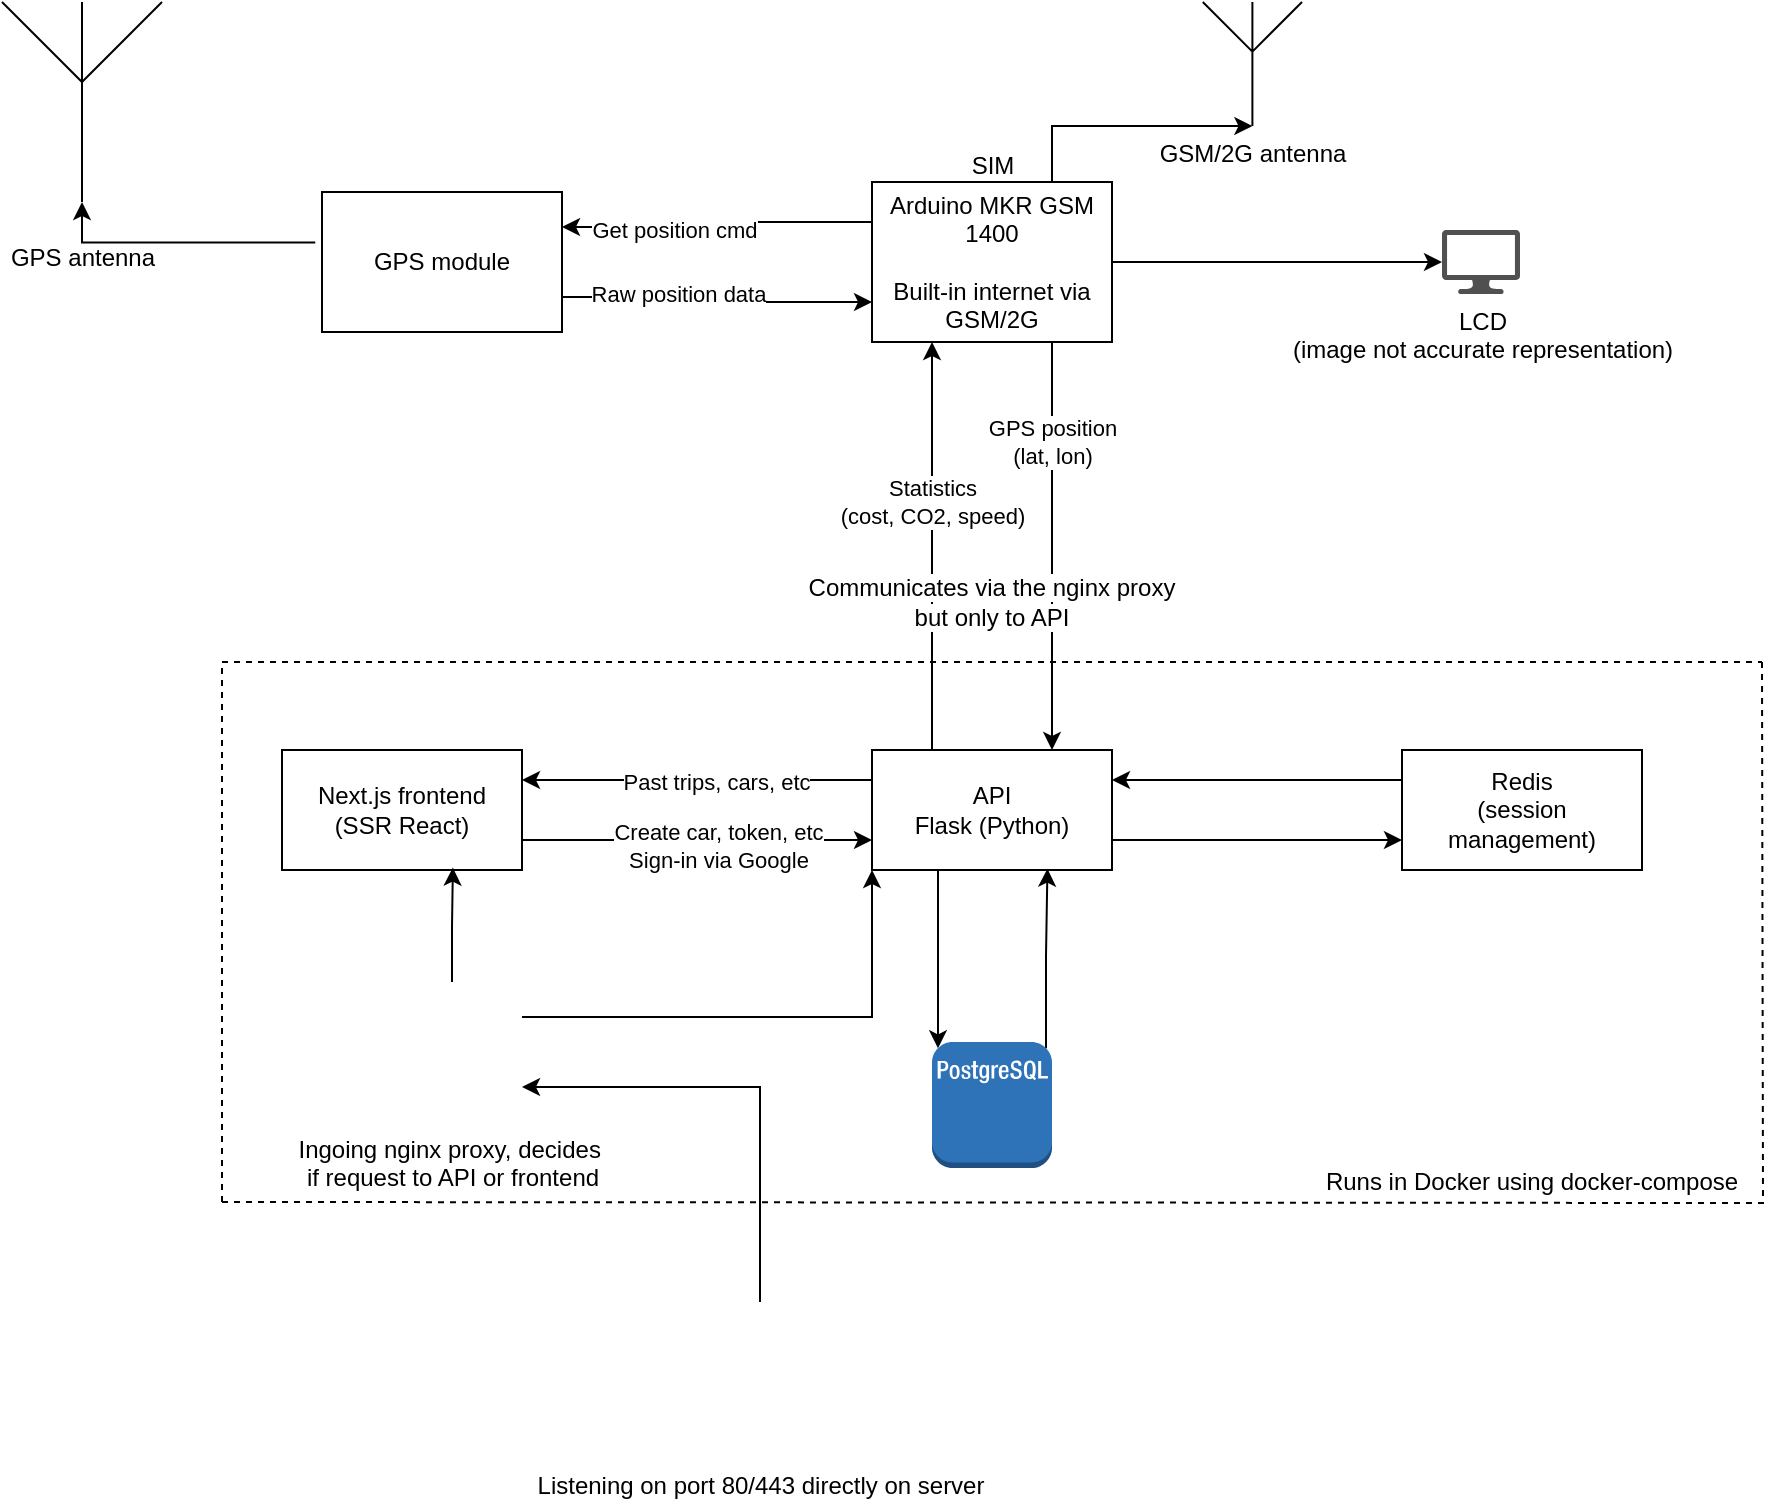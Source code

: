 <mxfile version="14.6.10" type="device"><diagram id="ijRKHMOIzGqpg9WhXsyf" name="Page-1"><mxGraphModel dx="1422" dy="779" grid="1" gridSize="10" guides="1" tooltips="1" connect="1" arrows="1" fold="1" page="1" pageScale="1" pageWidth="1169" pageHeight="827" math="0" shadow="0"><root><mxCell id="0"/><mxCell id="1" parent="0"/><mxCell id="87iTRfck5pzWQN_bpNjW-13" style="edgeStyle=orthogonalEdgeStyle;rounded=0;orthogonalLoop=1;jettySize=auto;html=1;exitX=0.25;exitY=0;exitDx=0;exitDy=0;entryX=0.25;entryY=1;entryDx=0;entryDy=0;" edge="1" parent="1" source="87iTRfck5pzWQN_bpNjW-1" target="87iTRfck5pzWQN_bpNjW-3"><mxGeometry relative="1" as="geometry"/></mxCell><mxCell id="87iTRfck5pzWQN_bpNjW-15" value="Statistics&lt;br&gt;(cost, CO2, speed)&lt;br&gt;" style="edgeLabel;html=1;align=center;verticalAlign=middle;resizable=0;points=[];" vertex="1" connectable="0" parent="87iTRfck5pzWQN_bpNjW-13"><mxGeometry x="-0.147" relative="1" as="geometry"><mxPoint y="-37" as="offset"/></mxGeometry></mxCell><mxCell id="87iTRfck5pzWQN_bpNjW-34" style="edgeStyle=orthogonalEdgeStyle;rounded=0;orthogonalLoop=1;jettySize=auto;html=1;exitX=0;exitY=0.25;exitDx=0;exitDy=0;entryX=1;entryY=0.25;entryDx=0;entryDy=0;" edge="1" parent="1" source="87iTRfck5pzWQN_bpNjW-1" target="87iTRfck5pzWQN_bpNjW-32"><mxGeometry relative="1" as="geometry"/></mxCell><mxCell id="87iTRfck5pzWQN_bpNjW-37" value="Past trips, cars, etc" style="edgeLabel;html=1;align=center;verticalAlign=middle;resizable=0;points=[];" vertex="1" connectable="0" parent="87iTRfck5pzWQN_bpNjW-34"><mxGeometry x="-0.111" y="1" relative="1" as="geometry"><mxPoint as="offset"/></mxGeometry></mxCell><mxCell id="87iTRfck5pzWQN_bpNjW-39" style="edgeStyle=orthogonalEdgeStyle;rounded=0;orthogonalLoop=1;jettySize=auto;html=1;exitX=1;exitY=0.75;exitDx=0;exitDy=0;entryX=0;entryY=0.75;entryDx=0;entryDy=0;" edge="1" parent="1" source="87iTRfck5pzWQN_bpNjW-1" target="87iTRfck5pzWQN_bpNjW-38"><mxGeometry relative="1" as="geometry"/></mxCell><mxCell id="87iTRfck5pzWQN_bpNjW-50" style="edgeStyle=orthogonalEdgeStyle;rounded=0;orthogonalLoop=1;jettySize=auto;html=1;exitX=0.25;exitY=1;exitDx=0;exitDy=0;entryX=0.05;entryY=0.05;entryDx=0;entryDy=0;entryPerimeter=0;" edge="1" parent="1" source="87iTRfck5pzWQN_bpNjW-1" target="87iTRfck5pzWQN_bpNjW-41"><mxGeometry relative="1" as="geometry"><Array as="points"><mxPoint x="558" y="474"/></Array></mxGeometry></mxCell><mxCell id="87iTRfck5pzWQN_bpNjW-1" value="API&lt;br&gt;Flask (Python)" style="rounded=0;whiteSpace=wrap;html=1;" vertex="1" parent="1"><mxGeometry x="525" y="414" width="120" height="60" as="geometry"/></mxCell><mxCell id="87iTRfck5pzWQN_bpNjW-12" style="edgeStyle=orthogonalEdgeStyle;rounded=0;orthogonalLoop=1;jettySize=auto;html=1;exitX=0.75;exitY=1;exitDx=0;exitDy=0;entryX=0.75;entryY=0;entryDx=0;entryDy=0;" edge="1" parent="1" source="87iTRfck5pzWQN_bpNjW-3" target="87iTRfck5pzWQN_bpNjW-1"><mxGeometry relative="1" as="geometry"/></mxCell><mxCell id="87iTRfck5pzWQN_bpNjW-14" value="GPS position&lt;br&gt;(lat, lon)" style="edgeLabel;html=1;align=center;verticalAlign=middle;resizable=0;points=[];" vertex="1" connectable="0" parent="87iTRfck5pzWQN_bpNjW-12"><mxGeometry x="-0.098" y="1" relative="1" as="geometry"><mxPoint x="-1" y="-42" as="offset"/></mxGeometry></mxCell><mxCell id="87iTRfck5pzWQN_bpNjW-20" style="edgeStyle=orthogonalEdgeStyle;rounded=0;orthogonalLoop=1;jettySize=auto;html=1;exitX=1;exitY=0.5;exitDx=0;exitDy=0;" edge="1" parent="1" source="87iTRfck5pzWQN_bpNjW-3" target="87iTRfck5pzWQN_bpNjW-16"><mxGeometry relative="1" as="geometry"/></mxCell><mxCell id="87iTRfck5pzWQN_bpNjW-26" style="edgeStyle=orthogonalEdgeStyle;rounded=0;orthogonalLoop=1;jettySize=auto;html=1;exitX=0;exitY=0.25;exitDx=0;exitDy=0;entryX=1;entryY=0.25;entryDx=0;entryDy=0;" edge="1" parent="1" source="87iTRfck5pzWQN_bpNjW-3" target="87iTRfck5pzWQN_bpNjW-4"><mxGeometry relative="1" as="geometry"><mxPoint x="360" y="153" as="targetPoint"/></mxGeometry></mxCell><mxCell id="87iTRfck5pzWQN_bpNjW-28" value="Get position cmd" style="edgeLabel;html=1;align=center;verticalAlign=middle;resizable=0;points=[];" vertex="1" connectable="0" parent="87iTRfck5pzWQN_bpNjW-26"><mxGeometry x="0.295" y="1" relative="1" as="geometry"><mxPoint as="offset"/></mxGeometry></mxCell><mxCell id="87iTRfck5pzWQN_bpNjW-75" style="edgeStyle=orthogonalEdgeStyle;rounded=0;orthogonalLoop=1;jettySize=auto;html=1;exitX=0.75;exitY=0;exitDx=0;exitDy=0;entryX=0.5;entryY=1;entryDx=0;entryDy=0;entryPerimeter=0;" edge="1" parent="1" source="87iTRfck5pzWQN_bpNjW-3" target="87iTRfck5pzWQN_bpNjW-68"><mxGeometry relative="1" as="geometry"><Array as="points"><mxPoint x="615" y="102"/></Array></mxGeometry></mxCell><mxCell id="87iTRfck5pzWQN_bpNjW-3" value="Arduino MKR GSM 1400&lt;br&gt;&lt;br&gt;Built-in internet via GSM/2G" style="rounded=0;whiteSpace=wrap;html=1;" vertex="1" parent="1"><mxGeometry x="525" y="130" width="120" height="80" as="geometry"/></mxCell><mxCell id="87iTRfck5pzWQN_bpNjW-27" style="edgeStyle=orthogonalEdgeStyle;rounded=0;orthogonalLoop=1;jettySize=auto;html=1;exitX=1;exitY=0.75;exitDx=0;exitDy=0;entryX=0;entryY=0.75;entryDx=0;entryDy=0;" edge="1" parent="1" source="87iTRfck5pzWQN_bpNjW-4" target="87iTRfck5pzWQN_bpNjW-3"><mxGeometry relative="1" as="geometry"/></mxCell><mxCell id="87iTRfck5pzWQN_bpNjW-29" value="Raw position data" style="edgeLabel;html=1;align=center;verticalAlign=middle;resizable=0;points=[];" vertex="1" connectable="0" parent="87iTRfck5pzWQN_bpNjW-27"><mxGeometry x="-0.27" y="2" relative="1" as="geometry"><mxPoint as="offset"/></mxGeometry></mxCell><mxCell id="87iTRfck5pzWQN_bpNjW-31" style="edgeStyle=orthogonalEdgeStyle;rounded=0;orthogonalLoop=1;jettySize=auto;html=1;exitX=-0.028;exitY=0.36;exitDx=0;exitDy=0;entryX=0.5;entryY=1;entryDx=0;entryDy=0;entryPerimeter=0;exitPerimeter=0;" edge="1" parent="1" source="87iTRfck5pzWQN_bpNjW-4" target="87iTRfck5pzWQN_bpNjW-30"><mxGeometry relative="1" as="geometry"/></mxCell><mxCell id="87iTRfck5pzWQN_bpNjW-4" value="GPS module" style="rounded=0;whiteSpace=wrap;html=1;" vertex="1" parent="1"><mxGeometry x="250" y="135" width="120" height="70" as="geometry"/></mxCell><mxCell id="87iTRfck5pzWQN_bpNjW-8" value="SIM" style="shape=image;html=1;verticalAlign=top;verticalLabelPosition=bottom;labelBackgroundColor=#ffffff;imageAspect=0;aspect=fixed;image=https://cdn4.iconfinder.com/data/icons/iDroid_icons/SIM%20Toolkit.png" vertex="1" parent="1"><mxGeometry x="561" y="60" width="48" height="48" as="geometry"/></mxCell><mxCell id="87iTRfck5pzWQN_bpNjW-16" value="LCD&lt;br&gt;(image not accurate representation)" style="pointerEvents=1;shadow=0;dashed=0;html=1;strokeColor=none;fillColor=#505050;labelPosition=center;verticalLabelPosition=bottom;verticalAlign=top;outlineConnect=0;align=center;shape=mxgraph.office.devices.lcd_monitor;" vertex="1" parent="1"><mxGeometry x="810" y="154" width="39" height="32" as="geometry"/></mxCell><mxCell id="87iTRfck5pzWQN_bpNjW-30" value="&lt;br&gt;GPS antenna" style="verticalLabelPosition=bottom;shadow=0;dashed=0;align=center;html=1;verticalAlign=top;shape=mxgraph.electrical.radio.aerial_-_antenna_1;" vertex="1" parent="1"><mxGeometry x="90" y="40" width="80" height="100" as="geometry"/></mxCell><mxCell id="87iTRfck5pzWQN_bpNjW-33" style="edgeStyle=orthogonalEdgeStyle;rounded=0;orthogonalLoop=1;jettySize=auto;html=1;exitX=1;exitY=0.75;exitDx=0;exitDy=0;entryX=0;entryY=0.75;entryDx=0;entryDy=0;" edge="1" parent="1" source="87iTRfck5pzWQN_bpNjW-32" target="87iTRfck5pzWQN_bpNjW-1"><mxGeometry relative="1" as="geometry"/></mxCell><mxCell id="87iTRfck5pzWQN_bpNjW-36" value="Create car, token, etc&lt;br&gt;Sign-in via Google" style="edgeLabel;html=1;align=center;verticalAlign=middle;resizable=0;points=[];" vertex="1" connectable="0" parent="87iTRfck5pzWQN_bpNjW-33"><mxGeometry x="0.12" y="-3" relative="1" as="geometry"><mxPoint as="offset"/></mxGeometry></mxCell><mxCell id="87iTRfck5pzWQN_bpNjW-32" value="Next.js frontend&lt;br&gt;(SSR React)" style="rounded=0;whiteSpace=wrap;html=1;" vertex="1" parent="1"><mxGeometry x="230" y="414" width="120" height="60" as="geometry"/></mxCell><mxCell id="87iTRfck5pzWQN_bpNjW-40" style="edgeStyle=orthogonalEdgeStyle;rounded=0;orthogonalLoop=1;jettySize=auto;html=1;exitX=0;exitY=0.25;exitDx=0;exitDy=0;entryX=1;entryY=0.25;entryDx=0;entryDy=0;" edge="1" parent="1" source="87iTRfck5pzWQN_bpNjW-38" target="87iTRfck5pzWQN_bpNjW-1"><mxGeometry relative="1" as="geometry"/></mxCell><mxCell id="87iTRfck5pzWQN_bpNjW-38" value="Redis&lt;br&gt;(session management)&lt;br&gt;" style="rounded=0;whiteSpace=wrap;html=1;" vertex="1" parent="1"><mxGeometry x="790" y="414" width="120" height="60" as="geometry"/></mxCell><mxCell id="87iTRfck5pzWQN_bpNjW-49" style="edgeStyle=orthogonalEdgeStyle;rounded=0;orthogonalLoop=1;jettySize=auto;html=1;exitX=0.95;exitY=0.05;exitDx=0;exitDy=0;exitPerimeter=0;entryX=0.731;entryY=0.989;entryDx=0;entryDy=0;entryPerimeter=0;" edge="1" parent="1" source="87iTRfck5pzWQN_bpNjW-41" target="87iTRfck5pzWQN_bpNjW-1"><mxGeometry relative="1" as="geometry"/></mxCell><mxCell id="87iTRfck5pzWQN_bpNjW-41" value="" style="outlineConnect=0;dashed=0;verticalLabelPosition=bottom;verticalAlign=top;align=center;html=1;shape=mxgraph.aws3.postgre_sql_instance;fillColor=#2E73B8;gradientColor=none;" vertex="1" parent="1"><mxGeometry x="555" y="560" width="60" height="63" as="geometry"/></mxCell><mxCell id="87iTRfck5pzWQN_bpNjW-66" style="edgeStyle=orthogonalEdgeStyle;rounded=0;orthogonalLoop=1;jettySize=auto;html=1;exitX=0.5;exitY=0;exitDx=0;exitDy=0;entryX=1;entryY=0.75;entryDx=0;entryDy=0;" edge="1" parent="1" source="87iTRfck5pzWQN_bpNjW-51" target="87iTRfck5pzWQN_bpNjW-57"><mxGeometry relative="1" as="geometry"/></mxCell><mxCell id="87iTRfck5pzWQN_bpNjW-51" value="Listening on port 80/443 directly on server" style="shape=image;html=1;verticalAlign=top;verticalLabelPosition=bottom;labelBackgroundColor=#ffffff;imageAspect=0;aspect=fixed;image=https://cdn4.iconfinder.com/data/icons/logos-brands-5/24/nginx-128.png" vertex="1" parent="1"><mxGeometry x="430" y="690" width="78" height="78" as="geometry"/></mxCell><mxCell id="87iTRfck5pzWQN_bpNjW-54" value="" style="endArrow=none;dashed=1;html=1;rounded=0;edgeStyle=orthogonalEdgeStyle;" edge="1" parent="1"><mxGeometry width="50" height="50" relative="1" as="geometry"><mxPoint x="200" y="640" as="sourcePoint"/><mxPoint x="970" y="370" as="targetPoint"/></mxGeometry></mxCell><mxCell id="87iTRfck5pzWQN_bpNjW-55" value="" style="endArrow=none;dashed=1;html=1;rounded=0;edgeStyle=orthogonalEdgeStyle;" edge="1" parent="1"><mxGeometry width="50" height="50" relative="1" as="geometry"><mxPoint x="200" y="640" as="sourcePoint"/><mxPoint x="970" y="370" as="targetPoint"/><Array as="points"><mxPoint x="200" y="370"/></Array></mxGeometry></mxCell><mxCell id="87iTRfck5pzWQN_bpNjW-56" value="Runs in Docker using docker-compose" style="text;html=1;strokeColor=none;fillColor=none;align=center;verticalAlign=middle;whiteSpace=wrap;rounded=0;" vertex="1" parent="1"><mxGeometry x="740" y="620" width="230" height="20" as="geometry"/></mxCell><mxCell id="87iTRfck5pzWQN_bpNjW-61" style="edgeStyle=orthogonalEdgeStyle;rounded=0;orthogonalLoop=1;jettySize=auto;html=1;exitX=0.5;exitY=0;exitDx=0;exitDy=0;entryX=0.712;entryY=0.98;entryDx=0;entryDy=0;entryPerimeter=0;" edge="1" parent="1" source="87iTRfck5pzWQN_bpNjW-57" target="87iTRfck5pzWQN_bpNjW-32"><mxGeometry relative="1" as="geometry"/></mxCell><mxCell id="87iTRfck5pzWQN_bpNjW-62" style="edgeStyle=orthogonalEdgeStyle;rounded=0;orthogonalLoop=1;jettySize=auto;html=1;exitX=1;exitY=0.25;exitDx=0;exitDy=0;entryX=0;entryY=1;entryDx=0;entryDy=0;" edge="1" parent="1" source="87iTRfck5pzWQN_bpNjW-57" target="87iTRfck5pzWQN_bpNjW-1"><mxGeometry relative="1" as="geometry"/></mxCell><mxCell id="87iTRfck5pzWQN_bpNjW-57" value="Ingoing nginx proxy, decides&amp;nbsp;&lt;br&gt;if request to API or frontend" style="shape=image;html=1;verticalAlign=top;verticalLabelPosition=bottom;labelBackgroundColor=#ffffff;imageAspect=0;aspect=fixed;image=https://cdn4.iconfinder.com/data/icons/logos-brands-5/24/nginx-128.png" vertex="1" parent="1"><mxGeometry x="280" y="530" width="70" height="70" as="geometry"/></mxCell><mxCell id="87iTRfck5pzWQN_bpNjW-67" value="&lt;span style=&quot;background-color: rgb(255 , 255 , 255)&quot;&gt;Communicates via the nginx proxy but only to API&lt;/span&gt;" style="text;html=1;strokeColor=none;fillColor=none;align=center;verticalAlign=middle;whiteSpace=wrap;rounded=0;" vertex="1" parent="1"><mxGeometry x="490" y="330" width="190" height="20" as="geometry"/></mxCell><mxCell id="87iTRfck5pzWQN_bpNjW-68" value="GSM/2G antenna" style="verticalLabelPosition=bottom;shadow=0;dashed=0;align=center;html=1;verticalAlign=top;shape=mxgraph.electrical.radio.aerial_-_antenna_1;" vertex="1" parent="1"><mxGeometry x="690.4" y="40" width="49.6" height="62" as="geometry"/></mxCell></root></mxGraphModel></diagram></mxfile>
